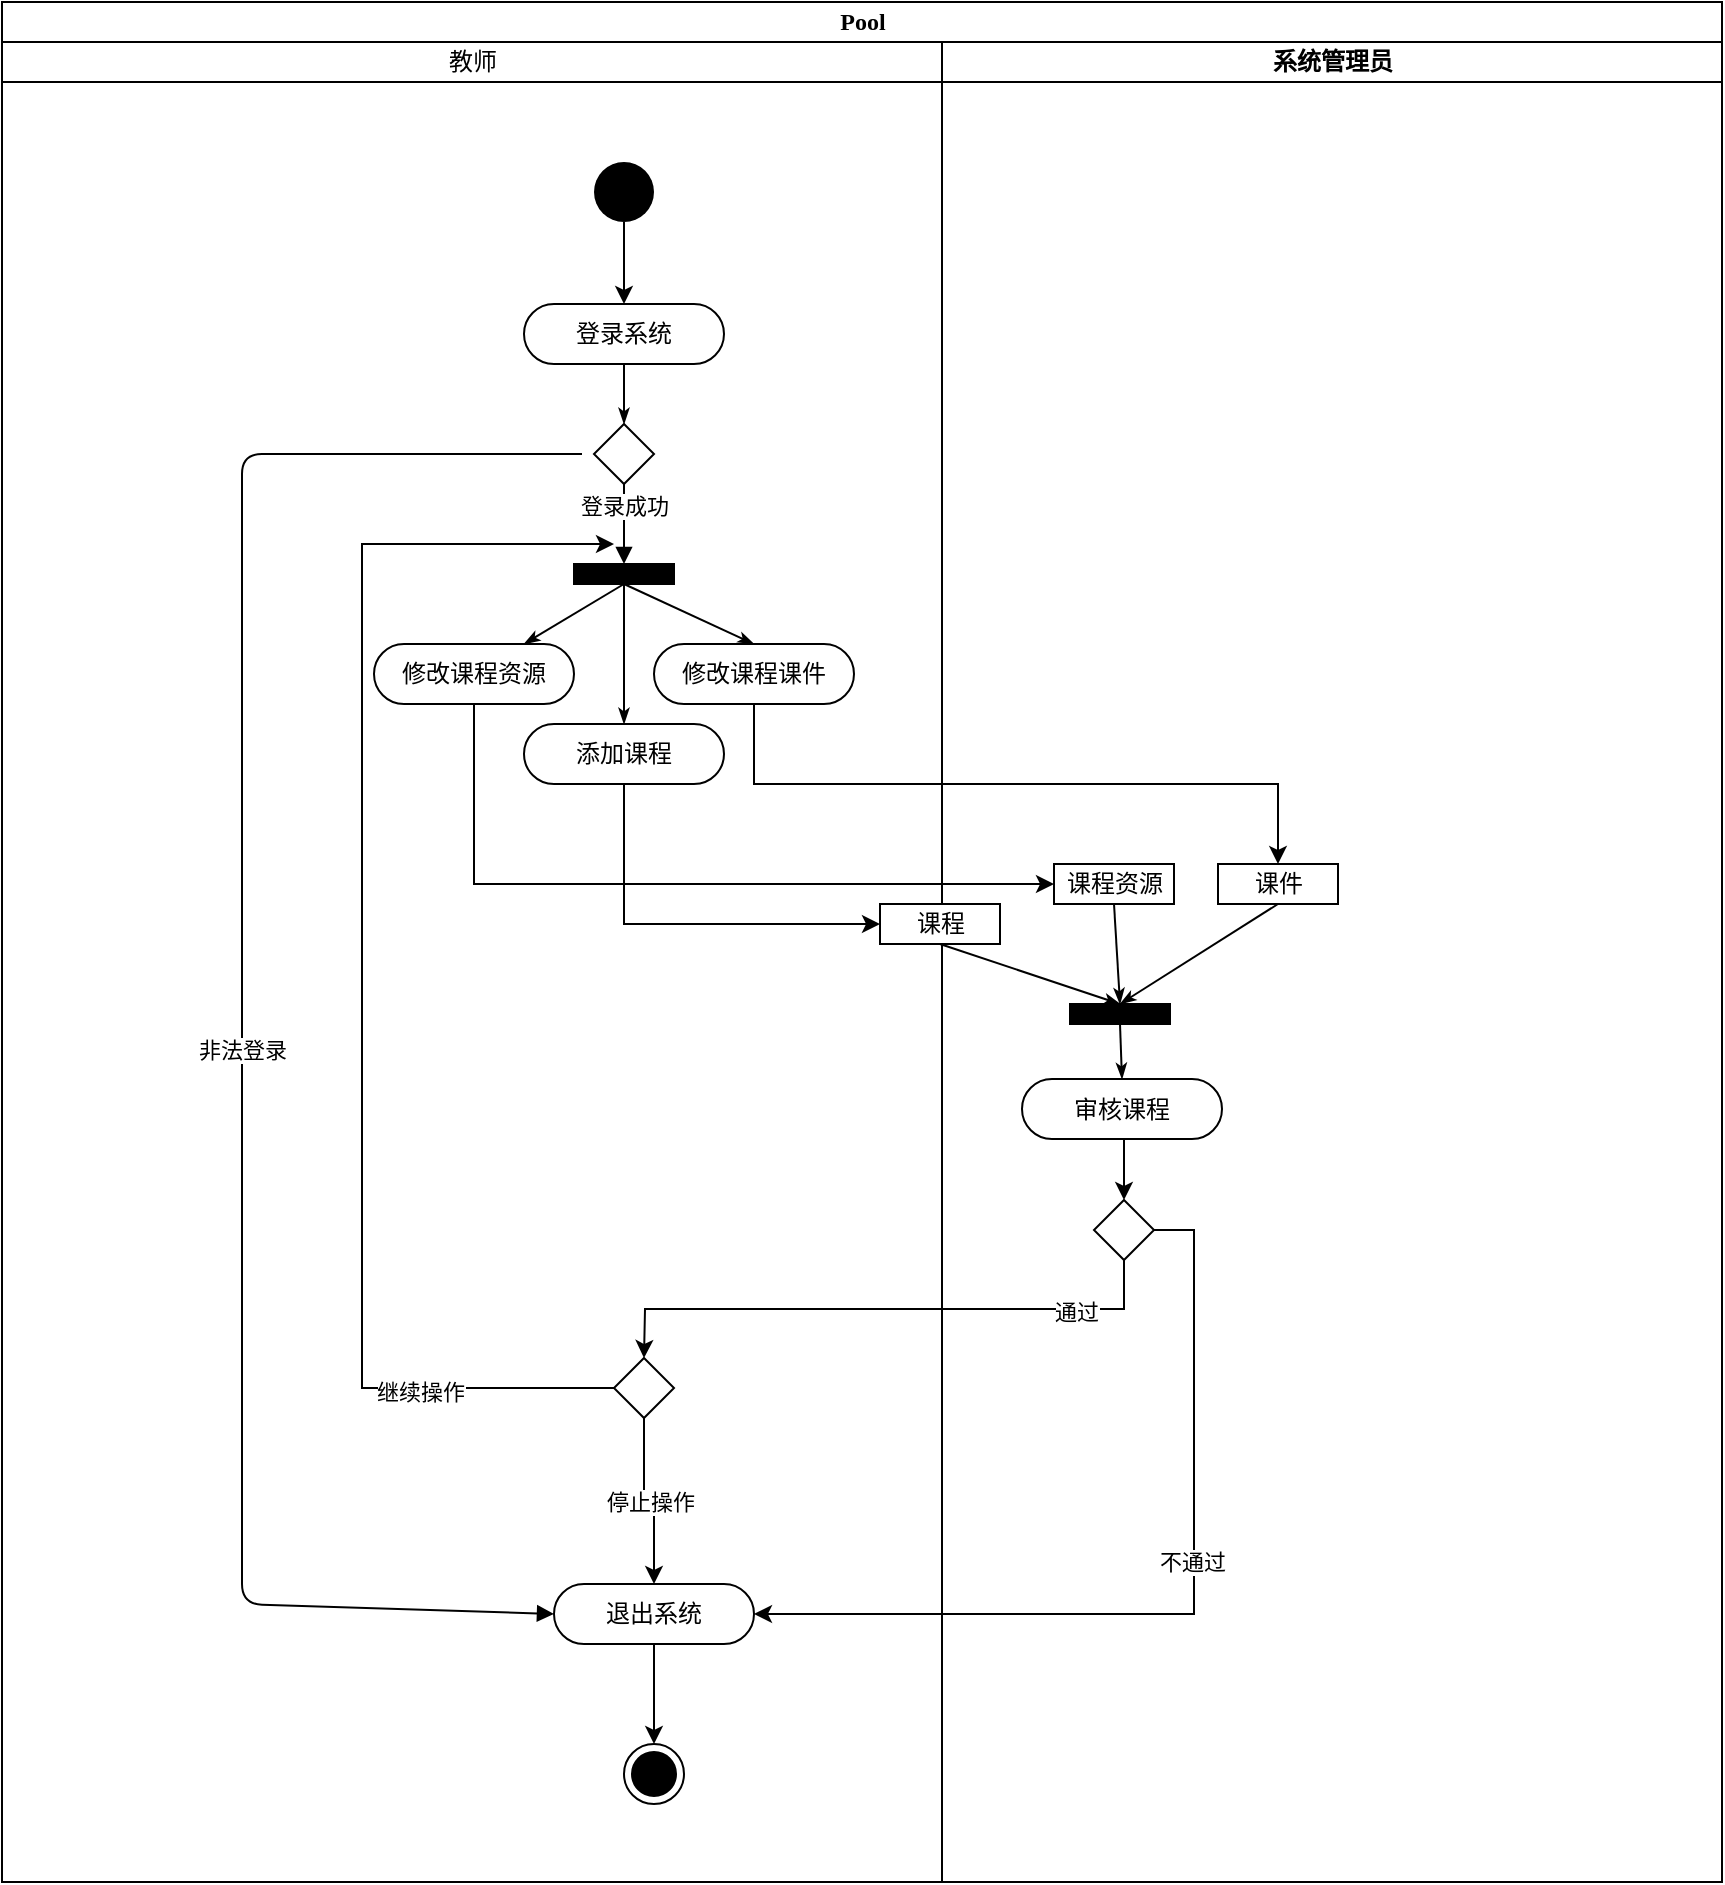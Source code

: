 <mxfile version="13.9.9" type="github" pages="2">
  <diagram name="Page-1" id="0783ab3e-0a74-02c8-0abd-f7b4e66b4bec">
    <mxGraphModel dx="1955" dy="1048" grid="1" gridSize="10" guides="1" tooltips="1" connect="1" arrows="1" fold="1" page="1" pageScale="1" pageWidth="850" pageHeight="1100" background="#ffffff" math="0" shadow="0">
      <root>
        <mxCell id="0" />
        <mxCell id="1" parent="0" />
        <mxCell id="1c1d494c118603dd-1" value="Pool" style="swimlane;html=1;childLayout=stackLayout;startSize=20;rounded=0;shadow=0;comic=0;labelBackgroundColor=none;strokeWidth=1;fontFamily=Verdana;fontSize=12;align=center;" parent="1" vertex="1">
          <mxGeometry x="40" y="20" width="860" height="940" as="geometry" />
        </mxCell>
        <mxCell id="1c1d494c118603dd-2" value="教师" style="swimlane;html=1;startSize=20;fontStyle=0" parent="1c1d494c118603dd-1" vertex="1">
          <mxGeometry y="20" width="470" height="920" as="geometry" />
        </mxCell>
        <mxCell id="1c1d494c118603dd-34" style="edgeStyle=none;rounded=0;html=1;labelBackgroundColor=none;startArrow=none;startFill=0;startSize=5;endArrow=classicThin;endFill=1;endSize=5;jettySize=auto;orthogonalLoop=1;strokeWidth=1;fontFamily=Verdana;fontSize=12" parent="1c1d494c118603dd-2" target="1c1d494c118603dd-10" edge="1">
          <mxGeometry relative="1" as="geometry">
            <mxPoint x="148.75" y="250" as="sourcePoint" />
          </mxGeometry>
        </mxCell>
        <mxCell id="1c1d494c118603dd-35" style="edgeStyle=none;rounded=0;html=1;labelBackgroundColor=none;startArrow=none;startFill=0;startSize=5;endArrow=classicThin;endFill=1;endSize=5;jettySize=auto;orthogonalLoop=1;strokeWidth=1;fontFamily=Verdana;fontSize=12" parent="1c1d494c118603dd-2" target="1c1d494c118603dd-7" edge="1">
          <mxGeometry relative="1" as="geometry">
            <mxPoint x="162.727" y="310" as="sourcePoint" />
          </mxGeometry>
        </mxCell>
        <mxCell id="1c1d494c118603dd-46" style="edgeStyle=none;rounded=0;html=1;labelBackgroundColor=none;startArrow=none;startFill=0;startSize=5;endArrow=oval;endFill=0;endSize=5;jettySize=auto;orthogonalLoop=1;strokeWidth=1;fontFamily=Verdana;fontSize=12;dashed=1;" parent="1c1d494c118603dd-2" source="1c1d494c118603dd-21" edge="1">
          <mxGeometry relative="1" as="geometry">
            <mxPoint x="120.625" y="250" as="targetPoint" />
          </mxGeometry>
        </mxCell>
        <mxCell id="1c1d494c118603dd-47" style="edgeStyle=none;rounded=0;html=1;dashed=1;labelBackgroundColor=none;startArrow=none;startFill=0;startSize=5;endArrow=oval;endFill=0;endSize=5;jettySize=auto;orthogonalLoop=1;strokeWidth=1;fontFamily=Verdana;fontSize=12" parent="1c1d494c118603dd-2" source="1c1d494c118603dd-21" edge="1">
          <mxGeometry relative="1" as="geometry">
            <mxPoint x="140" y="295" as="targetPoint" />
          </mxGeometry>
        </mxCell>
        <mxCell id="RzNf7ufrXm6JMsSWA6BV-1" value="登录系统" style="rounded=1;whiteSpace=wrap;html=1;shadow=0;comic=0;labelBackgroundColor=none;strokeWidth=1;fontFamily=Verdana;fontSize=12;align=center;arcSize=50;" vertex="1" parent="1c1d494c118603dd-2">
          <mxGeometry x="261" y="131" width="100" height="30" as="geometry" />
        </mxCell>
        <mxCell id="RzNf7ufrXm6JMsSWA6BV-10" value="" style="rhombus;" vertex="1" parent="1c1d494c118603dd-2">
          <mxGeometry x="296" y="191" width="30" height="30" as="geometry" />
        </mxCell>
        <mxCell id="RzNf7ufrXm6JMsSWA6BV-13" value="登录成功" style="html=1;verticalAlign=bottom;endArrow=block;" edge="1" parent="1c1d494c118603dd-2">
          <mxGeometry width="80" relative="1" as="geometry">
            <mxPoint x="311" y="221" as="sourcePoint" />
            <mxPoint x="311" y="261" as="targetPoint" />
            <mxPoint as="offset" />
          </mxGeometry>
        </mxCell>
        <mxCell id="RzNf7ufrXm6JMsSWA6BV-15" value="" style="whiteSpace=wrap;html=1;rounded=0;shadow=0;comic=0;labelBackgroundColor=none;strokeWidth=1;fillColor=#000000;fontFamily=Verdana;fontSize=12;align=center;rotation=0;" vertex="1" parent="1c1d494c118603dd-2">
          <mxGeometry x="286" y="261" width="50" height="10" as="geometry" />
        </mxCell>
        <mxCell id="RzNf7ufrXm6JMsSWA6BV-17" value="添加课程" style="rounded=1;whiteSpace=wrap;html=1;shadow=0;comic=0;labelBackgroundColor=none;strokeWidth=1;fontFamily=Verdana;fontSize=12;align=center;arcSize=50;" vertex="1" parent="1c1d494c118603dd-2">
          <mxGeometry x="261" y="341" width="100" height="30" as="geometry" />
        </mxCell>
        <mxCell id="RzNf7ufrXm6JMsSWA6BV-18" value="修改课程课件" style="rounded=1;whiteSpace=wrap;html=1;shadow=0;comic=0;labelBackgroundColor=none;strokeWidth=1;fontFamily=Verdana;fontSize=12;align=center;arcSize=50;" vertex="1" parent="1c1d494c118603dd-2">
          <mxGeometry x="326" y="301" width="100" height="30" as="geometry" />
        </mxCell>
        <mxCell id="RzNf7ufrXm6JMsSWA6BV-19" value="修改课程资源" style="rounded=1;whiteSpace=wrap;html=1;shadow=0;comic=0;labelBackgroundColor=none;strokeWidth=1;fontFamily=Verdana;fontSize=12;align=center;arcSize=50;" vertex="1" parent="1c1d494c118603dd-2">
          <mxGeometry x="186" y="301" width="100" height="30" as="geometry" />
        </mxCell>
        <mxCell id="RzNf7ufrXm6JMsSWA6BV-52" style="edgeStyle=none;rounded=0;html=1;labelBackgroundColor=none;startArrow=none;startFill=0;startSize=5;endArrow=classicThin;endFill=1;endSize=5;jettySize=auto;orthogonalLoop=1;strokeWidth=1;fontFamily=Verdana;fontSize=12;exitX=0.5;exitY=1;exitDx=0;exitDy=0;" edge="1" parent="1c1d494c118603dd-2" source="RzNf7ufrXm6JMsSWA6BV-15" target="RzNf7ufrXm6JMsSWA6BV-19">
          <mxGeometry relative="1" as="geometry">
            <mxPoint x="321" y="171" as="sourcePoint" />
            <mxPoint x="321" y="201" as="targetPoint" />
          </mxGeometry>
        </mxCell>
        <mxCell id="RzNf7ufrXm6JMsSWA6BV-53" style="edgeStyle=none;rounded=0;html=1;labelBackgroundColor=none;startArrow=none;startFill=0;startSize=5;endArrow=classicThin;endFill=1;endSize=5;jettySize=auto;orthogonalLoop=1;strokeWidth=1;fontFamily=Verdana;fontSize=12;exitX=0.5;exitY=1;exitDx=0;exitDy=0;entryX=0.5;entryY=0;entryDx=0;entryDy=0;" edge="1" parent="1c1d494c118603dd-2" source="RzNf7ufrXm6JMsSWA6BV-15" target="RzNf7ufrXm6JMsSWA6BV-18">
          <mxGeometry relative="1" as="geometry">
            <mxPoint x="331" y="181" as="sourcePoint" />
            <mxPoint x="331" y="211" as="targetPoint" />
          </mxGeometry>
        </mxCell>
        <mxCell id="RzNf7ufrXm6JMsSWA6BV-16" style="edgeStyle=none;rounded=0;html=1;labelBackgroundColor=none;startArrow=none;startFill=0;startSize=5;endArrow=classicThin;endFill=1;endSize=5;jettySize=auto;orthogonalLoop=1;strokeWidth=1;fontFamily=Verdana;fontSize=12;exitX=0.5;exitY=1;exitDx=0;exitDy=0;entryX=0.5;entryY=0;entryDx=0;entryDy=0;" edge="1" parent="1c1d494c118603dd-2" source="RzNf7ufrXm6JMsSWA6BV-15" target="RzNf7ufrXm6JMsSWA6BV-17">
          <mxGeometry relative="1" as="geometry">
            <mxPoint x="321" y="171" as="sourcePoint" />
            <mxPoint x="311" y="331" as="targetPoint" />
          </mxGeometry>
        </mxCell>
        <mxCell id="RzNf7ufrXm6JMsSWA6BV-99" style="edgeStyle=orthogonalEdgeStyle;rounded=0;orthogonalLoop=1;jettySize=auto;html=1;exitX=0.5;exitY=1;exitDx=0;exitDy=0;entryX=0.5;entryY=0;entryDx=0;entryDy=0;" edge="1" parent="1c1d494c118603dd-2" source="RzNf7ufrXm6JMsSWA6BV-92" target="RzNf7ufrXm6JMsSWA6BV-93">
          <mxGeometry relative="1" as="geometry" />
        </mxCell>
        <mxCell id="RzNf7ufrXm6JMsSWA6BV-92" value="退出系统" style="rounded=1;whiteSpace=wrap;html=1;shadow=0;comic=0;labelBackgroundColor=none;strokeWidth=1;fontFamily=Verdana;fontSize=12;align=center;arcSize=50;" vertex="1" parent="1c1d494c118603dd-2">
          <mxGeometry x="276" y="771" width="100" height="30" as="geometry" />
        </mxCell>
        <mxCell id="RzNf7ufrXm6JMsSWA6BV-93" value="" style="ellipse;html=1;shape=endState;fillColor=#000000;strokeColor=#000000;" vertex="1" parent="1c1d494c118603dd-2">
          <mxGeometry x="311" y="851" width="30" height="30" as="geometry" />
        </mxCell>
        <mxCell id="RzNf7ufrXm6JMsSWA6BV-98" value="停止操作" style="edgeStyle=orthogonalEdgeStyle;rounded=0;orthogonalLoop=1;jettySize=auto;html=1;exitX=0.5;exitY=1;exitDx=0;exitDy=0;entryX=0.5;entryY=0;entryDx=0;entryDy=0;" edge="1" parent="1c1d494c118603dd-2" source="RzNf7ufrXm6JMsSWA6BV-94" target="RzNf7ufrXm6JMsSWA6BV-92">
          <mxGeometry relative="1" as="geometry" />
        </mxCell>
        <mxCell id="RzNf7ufrXm6JMsSWA6BV-94" value="" style="rhombus;" vertex="1" parent="1c1d494c118603dd-2">
          <mxGeometry x="306" y="658" width="30" height="30" as="geometry" />
        </mxCell>
        <mxCell id="Fb1Dej4FVmMGmtPQaO7b-2" style="edgeStyle=orthogonalEdgeStyle;rounded=0;orthogonalLoop=1;jettySize=auto;html=1;exitX=0.5;exitY=1;exitDx=0;exitDy=0;" edge="1" parent="1c1d494c118603dd-2" source="Fb1Dej4FVmMGmtPQaO7b-1" target="RzNf7ufrXm6JMsSWA6BV-1">
          <mxGeometry relative="1" as="geometry" />
        </mxCell>
        <mxCell id="Fb1Dej4FVmMGmtPQaO7b-1" value="" style="ellipse;fillColor=#000000;strokeColor=none;" vertex="1" parent="1c1d494c118603dd-2">
          <mxGeometry x="296" y="60" width="30" height="30" as="geometry" />
        </mxCell>
        <mxCell id="1c1d494c118603dd-36" style="edgeStyle=none;rounded=0;html=1;labelBackgroundColor=none;startArrow=none;startFill=0;startSize=5;endArrow=classicThin;endFill=1;endSize=5;jettySize=auto;orthogonalLoop=1;strokeWidth=1;fontFamily=Verdana;fontSize=12" parent="1c1d494c118603dd-1" target="1c1d494c118603dd-14" edge="1">
          <mxGeometry relative="1" as="geometry">
            <mxPoint x="180" y="383.043" as="sourcePoint" />
          </mxGeometry>
        </mxCell>
        <mxCell id="1c1d494c118603dd-42" style="edgeStyle=none;rounded=0;html=1;labelBackgroundColor=none;startArrow=none;startFill=0;startSize=5;endArrow=classicThin;endFill=1;endSize=5;jettySize=auto;orthogonalLoop=1;strokeWidth=1;fontFamily=Verdana;fontSize=12" parent="1c1d494c118603dd-1" target="1c1d494c118603dd-17" edge="1">
          <mxGeometry relative="1" as="geometry">
            <mxPoint x="515.0" y="628.043" as="sourcePoint" />
          </mxGeometry>
        </mxCell>
        <mxCell id="RzNf7ufrXm6JMsSWA6BV-75" style="edgeStyle=orthogonalEdgeStyle;rounded=0;orthogonalLoop=1;jettySize=auto;html=1;exitX=0.5;exitY=1;exitDx=0;exitDy=0;entryX=0.5;entryY=0;entryDx=0;entryDy=0;" edge="1" parent="1c1d494c118603dd-1" source="RzNf7ufrXm6JMsSWA6BV-73">
          <mxGeometry relative="1" as="geometry">
            <mxPoint x="321" y="678" as="targetPoint" />
          </mxGeometry>
        </mxCell>
        <mxCell id="RzNf7ufrXm6JMsSWA6BV-77" value="通过" style="edgeLabel;html=1;align=center;verticalAlign=middle;resizable=0;points=[];" vertex="1" connectable="0" parent="RzNf7ufrXm6JMsSWA6BV-75">
          <mxGeometry x="-0.663" y="1" relative="1" as="geometry">
            <mxPoint as="offset" />
          </mxGeometry>
        </mxCell>
        <mxCell id="RzNf7ufrXm6JMsSWA6BV-82" style="edgeStyle=orthogonalEdgeStyle;rounded=0;orthogonalLoop=1;jettySize=auto;html=1;exitX=0.5;exitY=1;exitDx=0;exitDy=0;entryX=0.5;entryY=0;entryDx=0;entryDy=0;" edge="1" parent="1c1d494c118603dd-1" source="RzNf7ufrXm6JMsSWA6BV-18" target="RzNf7ufrXm6JMsSWA6BV-50">
          <mxGeometry relative="1" as="geometry" />
        </mxCell>
        <mxCell id="1c1d494c118603dd-3" value="系统管理员" style="swimlane;html=1;startSize=20;" parent="1c1d494c118603dd-1" vertex="1">
          <mxGeometry x="470" y="20" width="390" height="920" as="geometry" />
        </mxCell>
        <mxCell id="1c1d494c118603dd-39" style="edgeStyle=none;rounded=0;html=1;labelBackgroundColor=none;startArrow=none;startFill=0;startSize=5;endArrow=classicThin;endFill=1;endSize=5;jettySize=auto;orthogonalLoop=1;strokeWidth=1;fontFamily=Verdana;fontSize=12" parent="1c1d494c118603dd-3" target="1c1d494c118603dd-11" edge="1">
          <mxGeometry relative="1" as="geometry">
            <mxPoint x="113.55" y="420" as="sourcePoint" />
          </mxGeometry>
        </mxCell>
        <mxCell id="1c1d494c118603dd-53" style="edgeStyle=none;rounded=0;html=1;dashed=1;labelBackgroundColor=none;startArrow=none;startFill=0;startSize=5;endArrow=oval;endFill=0;endSize=5;jettySize=auto;orthogonalLoop=1;strokeWidth=1;fontFamily=Verdana;fontSize=12" parent="1c1d494c118603dd-3" target="1c1d494c118603dd-15" edge="1">
          <mxGeometry relative="1" as="geometry">
            <mxPoint x="100.0" y="532.143" as="sourcePoint" />
          </mxGeometry>
        </mxCell>
        <mxCell id="RzNf7ufrXm6JMsSWA6BV-50" value="课件" style="html=1;" vertex="1" parent="1c1d494c118603dd-3">
          <mxGeometry x="138" y="411" width="60" height="20" as="geometry" />
        </mxCell>
        <mxCell id="RzNf7ufrXm6JMsSWA6BV-51" value="课程资源" style="html=1;" vertex="1" parent="1c1d494c118603dd-3">
          <mxGeometry x="56" y="411" width="60" height="20" as="geometry" />
        </mxCell>
        <mxCell id="RzNf7ufrXm6JMsSWA6BV-74" style="edgeStyle=orthogonalEdgeStyle;rounded=0;orthogonalLoop=1;jettySize=auto;html=1;exitX=0.5;exitY=1;exitDx=0;exitDy=0;entryX=0.5;entryY=0;entryDx=0;entryDy=0;" edge="1" parent="1c1d494c118603dd-3" source="RzNf7ufrXm6JMsSWA6BV-71" target="RzNf7ufrXm6JMsSWA6BV-73">
          <mxGeometry relative="1" as="geometry" />
        </mxCell>
        <mxCell id="RzNf7ufrXm6JMsSWA6BV-71" value="审核课程" style="rounded=1;whiteSpace=wrap;html=1;shadow=0;comic=0;labelBackgroundColor=none;strokeWidth=1;fontFamily=Verdana;fontSize=12;align=center;arcSize=50;" vertex="1" parent="1c1d494c118603dd-3">
          <mxGeometry x="40" y="518.5" width="100" height="30" as="geometry" />
        </mxCell>
        <mxCell id="RzNf7ufrXm6JMsSWA6BV-73" value="" style="rhombus;" vertex="1" parent="1c1d494c118603dd-3">
          <mxGeometry x="76" y="579" width="30" height="30" as="geometry" />
        </mxCell>
        <mxCell id="RzNf7ufrXm6JMsSWA6BV-84" value="" style="whiteSpace=wrap;html=1;rounded=0;shadow=0;comic=0;labelBackgroundColor=none;strokeWidth=1;fillColor=#000000;fontFamily=Verdana;fontSize=12;align=center;rotation=0;" vertex="1" parent="1c1d494c118603dd-3">
          <mxGeometry x="64" y="481" width="50" height="10" as="geometry" />
        </mxCell>
        <mxCell id="RzNf7ufrXm6JMsSWA6BV-88" style="edgeStyle=none;rounded=0;html=1;labelBackgroundColor=none;startArrow=none;startFill=0;startSize=5;endArrow=classicThin;endFill=1;endSize=5;jettySize=auto;orthogonalLoop=1;strokeWidth=1;fontFamily=Verdana;fontSize=12;exitX=0.5;exitY=1;exitDx=0;exitDy=0;entryX=0.5;entryY=0;entryDx=0;entryDy=0;" edge="1" parent="1c1d494c118603dd-3" source="RzNf7ufrXm6JMsSWA6BV-50" target="RzNf7ufrXm6JMsSWA6BV-84">
          <mxGeometry relative="1" as="geometry">
            <mxPoint x="-9" y="281" as="sourcePoint" />
            <mxPoint x="-59" y="311" as="targetPoint" />
          </mxGeometry>
        </mxCell>
        <mxCell id="RzNf7ufrXm6JMsSWA6BV-90" style="edgeStyle=none;rounded=0;html=1;labelBackgroundColor=none;startArrow=none;startFill=0;startSize=5;endArrow=classicThin;endFill=1;endSize=5;jettySize=auto;orthogonalLoop=1;strokeWidth=1;fontFamily=Verdana;fontSize=12;exitX=0.5;exitY=1;exitDx=0;exitDy=0;entryX=0.5;entryY=0;entryDx=0;entryDy=0;" edge="1" parent="1c1d494c118603dd-3" source="RzNf7ufrXm6JMsSWA6BV-51" target="RzNf7ufrXm6JMsSWA6BV-84">
          <mxGeometry relative="1" as="geometry">
            <mxPoint x="-9" y="281" as="sourcePoint" />
            <mxPoint x="-9" y="351" as="targetPoint" />
          </mxGeometry>
        </mxCell>
        <mxCell id="RzNf7ufrXm6JMsSWA6BV-91" style="edgeStyle=none;rounded=0;html=1;labelBackgroundColor=none;startArrow=none;startFill=0;startSize=5;endArrow=classicThin;endFill=1;endSize=5;jettySize=auto;orthogonalLoop=1;strokeWidth=1;fontFamily=Verdana;fontSize=12;exitX=0.5;exitY=1;exitDx=0;exitDy=0;entryX=0.5;entryY=0;entryDx=0;entryDy=0;" edge="1" parent="1c1d494c118603dd-3" source="RzNf7ufrXm6JMsSWA6BV-84" target="RzNf7ufrXm6JMsSWA6BV-71">
          <mxGeometry relative="1" as="geometry">
            <mxPoint x="-9" y="281" as="sourcePoint" />
            <mxPoint x="-9" y="351" as="targetPoint" />
          </mxGeometry>
        </mxCell>
        <mxCell id="RzNf7ufrXm6JMsSWA6BV-85" style="edgeStyle=orthogonalEdgeStyle;rounded=0;orthogonalLoop=1;jettySize=auto;html=1;exitX=0.5;exitY=1;exitDx=0;exitDy=0;entryX=0;entryY=0.5;entryDx=0;entryDy=0;" edge="1" parent="1c1d494c118603dd-1" source="RzNf7ufrXm6JMsSWA6BV-19" target="RzNf7ufrXm6JMsSWA6BV-51">
          <mxGeometry relative="1" as="geometry" />
        </mxCell>
        <mxCell id="RzNf7ufrXm6JMsSWA6BV-78" style="edgeStyle=orthogonalEdgeStyle;rounded=0;orthogonalLoop=1;jettySize=auto;html=1;exitX=1;exitY=0.5;exitDx=0;exitDy=0;entryX=1;entryY=0.5;entryDx=0;entryDy=0;" edge="1" parent="1c1d494c118603dd-1" source="RzNf7ufrXm6JMsSWA6BV-73" target="RzNf7ufrXm6JMsSWA6BV-92">
          <mxGeometry relative="1" as="geometry">
            <mxPoint x="316" y="731" as="targetPoint" />
          </mxGeometry>
        </mxCell>
        <mxCell id="RzNf7ufrXm6JMsSWA6BV-79" value="不通过" style="edgeLabel;html=1;align=center;verticalAlign=middle;resizable=0;points=[];" vertex="1" connectable="0" parent="RzNf7ufrXm6JMsSWA6BV-78">
          <mxGeometry x="-0.136" y="-1" relative="1" as="geometry">
            <mxPoint y="-1" as="offset" />
          </mxGeometry>
        </mxCell>
        <mxCell id="RzNf7ufrXm6JMsSWA6BV-4" style="edgeStyle=none;rounded=0;html=1;labelBackgroundColor=none;startArrow=none;startFill=0;startSize=5;endArrow=classicThin;endFill=1;endSize=5;jettySize=auto;orthogonalLoop=1;strokeWidth=1;fontFamily=Verdana;fontSize=12" edge="1" parent="1">
          <mxGeometry relative="1" as="geometry">
            <mxPoint x="351" y="201" as="sourcePoint" />
            <mxPoint x="351" y="231" as="targetPoint" />
          </mxGeometry>
        </mxCell>
        <mxCell id="RzNf7ufrXm6JMsSWA6BV-14" value="非法登录" style="html=1;verticalAlign=bottom;endArrow=block;entryX=0;entryY=0.5;entryDx=0;entryDy=0;" edge="1" parent="1" target="RzNf7ufrXm6JMsSWA6BV-92">
          <mxGeometry x="0.059" width="80" relative="1" as="geometry">
            <mxPoint x="330" y="246" as="sourcePoint" />
            <mxPoint x="180" y="901" as="targetPoint" />
            <mxPoint as="offset" />
            <Array as="points">
              <mxPoint x="160" y="246" />
              <mxPoint x="160" y="821" />
            </Array>
          </mxGeometry>
        </mxCell>
        <mxCell id="RzNf7ufrXm6JMsSWA6BV-49" value="课程" style="html=1;" vertex="1" parent="1">
          <mxGeometry x="479" y="471" width="60" height="20" as="geometry" />
        </mxCell>
        <mxCell id="RzNf7ufrXm6JMsSWA6BV-66" style="edgeStyle=orthogonalEdgeStyle;rounded=0;orthogonalLoop=1;jettySize=auto;html=1;exitX=0.5;exitY=1;exitDx=0;exitDy=0;entryX=0;entryY=0.5;entryDx=0;entryDy=0;" edge="1" parent="1" source="RzNf7ufrXm6JMsSWA6BV-17" target="RzNf7ufrXm6JMsSWA6BV-49">
          <mxGeometry relative="1" as="geometry" />
        </mxCell>
        <mxCell id="RzNf7ufrXm6JMsSWA6BV-89" style="edgeStyle=none;rounded=0;html=1;labelBackgroundColor=none;startArrow=none;startFill=0;startSize=5;endArrow=classicThin;endFill=1;endSize=5;jettySize=auto;orthogonalLoop=1;strokeWidth=1;fontFamily=Verdana;fontSize=12;exitX=0.5;exitY=1;exitDx=0;exitDy=0;entryX=0.5;entryY=0;entryDx=0;entryDy=0;" edge="1" parent="1" source="RzNf7ufrXm6JMsSWA6BV-49" target="RzNf7ufrXm6JMsSWA6BV-84">
          <mxGeometry relative="1" as="geometry">
            <mxPoint x="361" y="321" as="sourcePoint" />
            <mxPoint x="426" y="351" as="targetPoint" />
          </mxGeometry>
        </mxCell>
        <mxCell id="RzNf7ufrXm6JMsSWA6BV-96" style="edgeStyle=orthogonalEdgeStyle;rounded=0;orthogonalLoop=1;jettySize=auto;html=1;exitX=0;exitY=0.5;exitDx=0;exitDy=0;" edge="1" parent="1" source="RzNf7ufrXm6JMsSWA6BV-94">
          <mxGeometry relative="1" as="geometry">
            <mxPoint x="346" y="291" as="targetPoint" />
            <Array as="points">
              <mxPoint x="220" y="713" />
              <mxPoint x="220" y="291" />
            </Array>
          </mxGeometry>
        </mxCell>
        <mxCell id="RzNf7ufrXm6JMsSWA6BV-97" value="继续操作" style="edgeLabel;html=1;align=center;verticalAlign=middle;resizable=0;points=[];" vertex="1" connectable="0" parent="RzNf7ufrXm6JMsSWA6BV-96">
          <mxGeometry x="-0.711" y="2" relative="1" as="geometry">
            <mxPoint as="offset" />
          </mxGeometry>
        </mxCell>
      </root>
    </mxGraphModel>
  </diagram>
  <diagram id="OIaVokobP4GxOEVaYeTk" name="Page-2">
    <mxGraphModel dx="1153" dy="645" grid="1" gridSize="10" guides="1" tooltips="1" connect="1" arrows="1" fold="1" page="1" pageScale="1" pageWidth="827" pageHeight="1169" math="0" shadow="0">
      <root>
        <mxCell id="uCcaiMB1trwKr9vjNahF-0" />
        <mxCell id="uCcaiMB1trwKr9vjNahF-1" parent="uCcaiMB1trwKr9vjNahF-0" />
        <mxCell id="ml5ku1TgC3B1G4ELQs9D-0" value="Pool" style="swimlane;html=1;childLayout=stackLayout;startSize=20;rounded=0;shadow=0;comic=0;labelBackgroundColor=none;strokeWidth=1;fontFamily=Verdana;fontSize=12;align=center;" vertex="1" parent="uCcaiMB1trwKr9vjNahF-1">
          <mxGeometry x="40" y="20" width="860" height="870" as="geometry" />
        </mxCell>
        <mxCell id="ml5ku1TgC3B1G4ELQs9D-1" value="教师" style="swimlane;html=1;startSize=20;fontStyle=0" vertex="1" parent="ml5ku1TgC3B1G4ELQs9D-0">
          <mxGeometry y="20" width="470" height="850" as="geometry" />
        </mxCell>
        <mxCell id="ml5ku1TgC3B1G4ELQs9D-2" style="edgeStyle=none;rounded=0;html=1;labelBackgroundColor=none;startArrow=none;startFill=0;startSize=5;endArrow=classicThin;endFill=1;endSize=5;jettySize=auto;orthogonalLoop=1;strokeWidth=1;fontFamily=Verdana;fontSize=12" edge="1" parent="ml5ku1TgC3B1G4ELQs9D-1">
          <mxGeometry relative="1" as="geometry">
            <mxPoint x="148.75" y="250" as="sourcePoint" />
          </mxGeometry>
        </mxCell>
        <mxCell id="ml5ku1TgC3B1G4ELQs9D-3" style="edgeStyle=none;rounded=0;html=1;labelBackgroundColor=none;startArrow=none;startFill=0;startSize=5;endArrow=classicThin;endFill=1;endSize=5;jettySize=auto;orthogonalLoop=1;strokeWidth=1;fontFamily=Verdana;fontSize=12" edge="1" parent="ml5ku1TgC3B1G4ELQs9D-1">
          <mxGeometry relative="1" as="geometry">
            <mxPoint x="162.727" y="310" as="sourcePoint" />
          </mxGeometry>
        </mxCell>
        <mxCell id="ml5ku1TgC3B1G4ELQs9D-4" style="edgeStyle=none;rounded=0;html=1;labelBackgroundColor=none;startArrow=none;startFill=0;startSize=5;endArrow=oval;endFill=0;endSize=5;jettySize=auto;orthogonalLoop=1;strokeWidth=1;fontFamily=Verdana;fontSize=12;dashed=1;" edge="1" parent="ml5ku1TgC3B1G4ELQs9D-1">
          <mxGeometry relative="1" as="geometry">
            <mxPoint x="120.625" y="250" as="targetPoint" />
          </mxGeometry>
        </mxCell>
        <mxCell id="ml5ku1TgC3B1G4ELQs9D-5" style="edgeStyle=none;rounded=0;html=1;dashed=1;labelBackgroundColor=none;startArrow=none;startFill=0;startSize=5;endArrow=oval;endFill=0;endSize=5;jettySize=auto;orthogonalLoop=1;strokeWidth=1;fontFamily=Verdana;fontSize=12" edge="1" parent="ml5ku1TgC3B1G4ELQs9D-1">
          <mxGeometry relative="1" as="geometry">
            <mxPoint x="140" y="295" as="targetPoint" />
          </mxGeometry>
        </mxCell>
        <mxCell id="ml5ku1TgC3B1G4ELQs9D-6" value="登录系统" style="rounded=1;whiteSpace=wrap;html=1;shadow=0;comic=0;labelBackgroundColor=none;strokeWidth=1;fontFamily=Verdana;fontSize=12;align=center;arcSize=50;" vertex="1" parent="ml5ku1TgC3B1G4ELQs9D-1">
          <mxGeometry x="261" y="40" width="100" height="30" as="geometry" />
        </mxCell>
        <mxCell id="ml5ku1TgC3B1G4ELQs9D-7" value="" style="rhombus;" vertex="1" parent="ml5ku1TgC3B1G4ELQs9D-1">
          <mxGeometry x="296" y="100" width="30" height="30" as="geometry" />
        </mxCell>
        <mxCell id="ml5ku1TgC3B1G4ELQs9D-8" value="登录成功" style="html=1;verticalAlign=bottom;endArrow=block;" edge="1" parent="ml5ku1TgC3B1G4ELQs9D-1">
          <mxGeometry width="80" relative="1" as="geometry">
            <mxPoint x="311" y="130" as="sourcePoint" />
            <mxPoint x="311" y="170" as="targetPoint" />
            <mxPoint as="offset" />
          </mxGeometry>
        </mxCell>
        <mxCell id="ml5ku1TgC3B1G4ELQs9D-9" value="" style="whiteSpace=wrap;html=1;rounded=0;shadow=0;comic=0;labelBackgroundColor=none;strokeWidth=1;fillColor=#000000;fontFamily=Verdana;fontSize=12;align=center;rotation=0;" vertex="1" parent="ml5ku1TgC3B1G4ELQs9D-1">
          <mxGeometry x="286" y="170" width="50" height="10" as="geometry" />
        </mxCell>
        <mxCell id="ml5ku1TgC3B1G4ELQs9D-10" value="添加课程" style="rounded=1;whiteSpace=wrap;html=1;shadow=0;comic=0;labelBackgroundColor=none;strokeWidth=1;fontFamily=Verdana;fontSize=12;align=center;arcSize=50;" vertex="1" parent="ml5ku1TgC3B1G4ELQs9D-1">
          <mxGeometry x="261" y="250" width="100" height="30" as="geometry" />
        </mxCell>
        <mxCell id="ml5ku1TgC3B1G4ELQs9D-11" value="修改课程课件" style="rounded=1;whiteSpace=wrap;html=1;shadow=0;comic=0;labelBackgroundColor=none;strokeWidth=1;fontFamily=Verdana;fontSize=12;align=center;arcSize=50;" vertex="1" parent="ml5ku1TgC3B1G4ELQs9D-1">
          <mxGeometry x="326" y="210" width="100" height="30" as="geometry" />
        </mxCell>
        <mxCell id="ml5ku1TgC3B1G4ELQs9D-12" value="修改课程资源" style="rounded=1;whiteSpace=wrap;html=1;shadow=0;comic=0;labelBackgroundColor=none;strokeWidth=1;fontFamily=Verdana;fontSize=12;align=center;arcSize=50;" vertex="1" parent="ml5ku1TgC3B1G4ELQs9D-1">
          <mxGeometry x="186" y="210" width="100" height="30" as="geometry" />
        </mxCell>
        <mxCell id="ml5ku1TgC3B1G4ELQs9D-13" style="edgeStyle=none;rounded=0;html=1;labelBackgroundColor=none;startArrow=none;startFill=0;startSize=5;endArrow=classicThin;endFill=1;endSize=5;jettySize=auto;orthogonalLoop=1;strokeWidth=1;fontFamily=Verdana;fontSize=12;exitX=0.5;exitY=1;exitDx=0;exitDy=0;" edge="1" parent="ml5ku1TgC3B1G4ELQs9D-1" source="ml5ku1TgC3B1G4ELQs9D-9" target="ml5ku1TgC3B1G4ELQs9D-12">
          <mxGeometry relative="1" as="geometry">
            <mxPoint x="321" y="80" as="sourcePoint" />
            <mxPoint x="321" y="110" as="targetPoint" />
          </mxGeometry>
        </mxCell>
        <mxCell id="ml5ku1TgC3B1G4ELQs9D-14" style="edgeStyle=none;rounded=0;html=1;labelBackgroundColor=none;startArrow=none;startFill=0;startSize=5;endArrow=classicThin;endFill=1;endSize=5;jettySize=auto;orthogonalLoop=1;strokeWidth=1;fontFamily=Verdana;fontSize=12;exitX=0.5;exitY=1;exitDx=0;exitDy=0;entryX=0.5;entryY=0;entryDx=0;entryDy=0;" edge="1" parent="ml5ku1TgC3B1G4ELQs9D-1" source="ml5ku1TgC3B1G4ELQs9D-9" target="ml5ku1TgC3B1G4ELQs9D-11">
          <mxGeometry relative="1" as="geometry">
            <mxPoint x="331" y="90" as="sourcePoint" />
            <mxPoint x="331" y="120" as="targetPoint" />
          </mxGeometry>
        </mxCell>
        <mxCell id="ml5ku1TgC3B1G4ELQs9D-15" style="edgeStyle=none;rounded=0;html=1;labelBackgroundColor=none;startArrow=none;startFill=0;startSize=5;endArrow=classicThin;endFill=1;endSize=5;jettySize=auto;orthogonalLoop=1;strokeWidth=1;fontFamily=Verdana;fontSize=12;exitX=0.5;exitY=1;exitDx=0;exitDy=0;entryX=0.5;entryY=0;entryDx=0;entryDy=0;" edge="1" parent="ml5ku1TgC3B1G4ELQs9D-1" source="ml5ku1TgC3B1G4ELQs9D-9" target="ml5ku1TgC3B1G4ELQs9D-10">
          <mxGeometry relative="1" as="geometry">
            <mxPoint x="321" y="80" as="sourcePoint" />
            <mxPoint x="311" y="240" as="targetPoint" />
          </mxGeometry>
        </mxCell>
        <mxCell id="ml5ku1TgC3B1G4ELQs9D-16" style="edgeStyle=orthogonalEdgeStyle;rounded=0;orthogonalLoop=1;jettySize=auto;html=1;exitX=0.5;exitY=1;exitDx=0;exitDy=0;entryX=0.5;entryY=0;entryDx=0;entryDy=0;" edge="1" parent="ml5ku1TgC3B1G4ELQs9D-1" source="ml5ku1TgC3B1G4ELQs9D-17" target="ml5ku1TgC3B1G4ELQs9D-18">
          <mxGeometry relative="1" as="geometry" />
        </mxCell>
        <mxCell id="ml5ku1TgC3B1G4ELQs9D-17" value="退出系统" style="rounded=1;whiteSpace=wrap;html=1;shadow=0;comic=0;labelBackgroundColor=none;strokeWidth=1;fontFamily=Verdana;fontSize=12;align=center;arcSize=50;" vertex="1" parent="ml5ku1TgC3B1G4ELQs9D-1">
          <mxGeometry x="276" y="680" width="100" height="30" as="geometry" />
        </mxCell>
        <mxCell id="ml5ku1TgC3B1G4ELQs9D-18" value="" style="ellipse;html=1;shape=endState;fillColor=#000000;strokeColor=#000000;" vertex="1" parent="ml5ku1TgC3B1G4ELQs9D-1">
          <mxGeometry x="311" y="760" width="30" height="30" as="geometry" />
        </mxCell>
        <mxCell id="ml5ku1TgC3B1G4ELQs9D-19" value="停止操作" style="edgeStyle=orthogonalEdgeStyle;rounded=0;orthogonalLoop=1;jettySize=auto;html=1;exitX=0.5;exitY=1;exitDx=0;exitDy=0;entryX=0.5;entryY=0;entryDx=0;entryDy=0;" edge="1" parent="ml5ku1TgC3B1G4ELQs9D-1" source="ml5ku1TgC3B1G4ELQs9D-20" target="ml5ku1TgC3B1G4ELQs9D-17">
          <mxGeometry relative="1" as="geometry" />
        </mxCell>
        <mxCell id="ml5ku1TgC3B1G4ELQs9D-20" value="" style="rhombus;" vertex="1" parent="ml5ku1TgC3B1G4ELQs9D-1">
          <mxGeometry x="306" y="567" width="30" height="30" as="geometry" />
        </mxCell>
        <mxCell id="ml5ku1TgC3B1G4ELQs9D-21" style="edgeStyle=none;rounded=0;html=1;labelBackgroundColor=none;startArrow=none;startFill=0;startSize=5;endArrow=classicThin;endFill=1;endSize=5;jettySize=auto;orthogonalLoop=1;strokeWidth=1;fontFamily=Verdana;fontSize=12" edge="1" parent="ml5ku1TgC3B1G4ELQs9D-0">
          <mxGeometry relative="1" as="geometry">
            <mxPoint x="180" y="383.043" as="sourcePoint" />
          </mxGeometry>
        </mxCell>
        <mxCell id="ml5ku1TgC3B1G4ELQs9D-22" style="edgeStyle=none;rounded=0;html=1;labelBackgroundColor=none;startArrow=none;startFill=0;startSize=5;endArrow=classicThin;endFill=1;endSize=5;jettySize=auto;orthogonalLoop=1;strokeWidth=1;fontFamily=Verdana;fontSize=12" edge="1" parent="ml5ku1TgC3B1G4ELQs9D-0">
          <mxGeometry relative="1" as="geometry">
            <mxPoint x="515.0" y="628.043" as="sourcePoint" />
          </mxGeometry>
        </mxCell>
        <mxCell id="ml5ku1TgC3B1G4ELQs9D-23" style="edgeStyle=orthogonalEdgeStyle;rounded=0;orthogonalLoop=1;jettySize=auto;html=1;exitX=0.5;exitY=1;exitDx=0;exitDy=0;entryX=0.5;entryY=0;entryDx=0;entryDy=0;" edge="1" parent="ml5ku1TgC3B1G4ELQs9D-0" source="ml5ku1TgC3B1G4ELQs9D-33">
          <mxGeometry relative="1" as="geometry">
            <mxPoint x="321" y="587" as="targetPoint" />
          </mxGeometry>
        </mxCell>
        <mxCell id="ml5ku1TgC3B1G4ELQs9D-24" value="通过" style="edgeLabel;html=1;align=center;verticalAlign=middle;resizable=0;points=[];" vertex="1" connectable="0" parent="ml5ku1TgC3B1G4ELQs9D-23">
          <mxGeometry x="-0.663" y="1" relative="1" as="geometry">
            <mxPoint as="offset" />
          </mxGeometry>
        </mxCell>
        <mxCell id="ml5ku1TgC3B1G4ELQs9D-25" style="edgeStyle=orthogonalEdgeStyle;rounded=0;orthogonalLoop=1;jettySize=auto;html=1;exitX=0.5;exitY=1;exitDx=0;exitDy=0;entryX=0.5;entryY=0;entryDx=0;entryDy=0;" edge="1" parent="ml5ku1TgC3B1G4ELQs9D-0" source="ml5ku1TgC3B1G4ELQs9D-11" target="ml5ku1TgC3B1G4ELQs9D-29">
          <mxGeometry relative="1" as="geometry" />
        </mxCell>
        <mxCell id="ml5ku1TgC3B1G4ELQs9D-26" value="系统管理员" style="swimlane;html=1;startSize=20;" vertex="1" parent="ml5ku1TgC3B1G4ELQs9D-0">
          <mxGeometry x="470" y="20" width="380" height="850" as="geometry" />
        </mxCell>
        <mxCell id="ml5ku1TgC3B1G4ELQs9D-27" style="edgeStyle=none;rounded=0;html=1;labelBackgroundColor=none;startArrow=none;startFill=0;startSize=5;endArrow=classicThin;endFill=1;endSize=5;jettySize=auto;orthogonalLoop=1;strokeWidth=1;fontFamily=Verdana;fontSize=12" edge="1" parent="ml5ku1TgC3B1G4ELQs9D-26">
          <mxGeometry relative="1" as="geometry">
            <mxPoint x="113.55" y="420" as="sourcePoint" />
          </mxGeometry>
        </mxCell>
        <mxCell id="ml5ku1TgC3B1G4ELQs9D-28" style="edgeStyle=none;rounded=0;html=1;dashed=1;labelBackgroundColor=none;startArrow=none;startFill=0;startSize=5;endArrow=oval;endFill=0;endSize=5;jettySize=auto;orthogonalLoop=1;strokeWidth=1;fontFamily=Verdana;fontSize=12" edge="1" parent="ml5ku1TgC3B1G4ELQs9D-26">
          <mxGeometry relative="1" as="geometry">
            <mxPoint x="100.0" y="532.143" as="sourcePoint" />
          </mxGeometry>
        </mxCell>
        <mxCell id="ml5ku1TgC3B1G4ELQs9D-29" value="课件" style="html=1;" vertex="1" parent="ml5ku1TgC3B1G4ELQs9D-26">
          <mxGeometry x="138" y="320" width="60" height="20" as="geometry" />
        </mxCell>
        <mxCell id="ml5ku1TgC3B1G4ELQs9D-30" value="课程资源" style="html=1;" vertex="1" parent="ml5ku1TgC3B1G4ELQs9D-26">
          <mxGeometry x="56" y="320" width="60" height="20" as="geometry" />
        </mxCell>
        <mxCell id="ml5ku1TgC3B1G4ELQs9D-31" style="edgeStyle=orthogonalEdgeStyle;rounded=0;orthogonalLoop=1;jettySize=auto;html=1;exitX=0.5;exitY=1;exitDx=0;exitDy=0;entryX=0.5;entryY=0;entryDx=0;entryDy=0;" edge="1" parent="ml5ku1TgC3B1G4ELQs9D-26" source="ml5ku1TgC3B1G4ELQs9D-32" target="ml5ku1TgC3B1G4ELQs9D-33">
          <mxGeometry relative="1" as="geometry" />
        </mxCell>
        <mxCell id="ml5ku1TgC3B1G4ELQs9D-32" value="审核课程" style="rounded=1;whiteSpace=wrap;html=1;shadow=0;comic=0;labelBackgroundColor=none;strokeWidth=1;fontFamily=Verdana;fontSize=12;align=center;arcSize=50;" vertex="1" parent="ml5ku1TgC3B1G4ELQs9D-26">
          <mxGeometry x="40" y="427.5" width="100" height="30" as="geometry" />
        </mxCell>
        <mxCell id="ml5ku1TgC3B1G4ELQs9D-33" value="" style="rhombus;" vertex="1" parent="ml5ku1TgC3B1G4ELQs9D-26">
          <mxGeometry x="76" y="488" width="30" height="30" as="geometry" />
        </mxCell>
        <mxCell id="ml5ku1TgC3B1G4ELQs9D-34" value="" style="whiteSpace=wrap;html=1;rounded=0;shadow=0;comic=0;labelBackgroundColor=none;strokeWidth=1;fillColor=#000000;fontFamily=Verdana;fontSize=12;align=center;rotation=0;" vertex="1" parent="ml5ku1TgC3B1G4ELQs9D-26">
          <mxGeometry x="64" y="390" width="50" height="10" as="geometry" />
        </mxCell>
        <mxCell id="ml5ku1TgC3B1G4ELQs9D-35" style="edgeStyle=none;rounded=0;html=1;labelBackgroundColor=none;startArrow=none;startFill=0;startSize=5;endArrow=classicThin;endFill=1;endSize=5;jettySize=auto;orthogonalLoop=1;strokeWidth=1;fontFamily=Verdana;fontSize=12;exitX=0.5;exitY=1;exitDx=0;exitDy=0;entryX=0.5;entryY=0;entryDx=0;entryDy=0;" edge="1" parent="ml5ku1TgC3B1G4ELQs9D-26" source="ml5ku1TgC3B1G4ELQs9D-29" target="ml5ku1TgC3B1G4ELQs9D-34">
          <mxGeometry relative="1" as="geometry">
            <mxPoint x="-9" y="190" as="sourcePoint" />
            <mxPoint x="-59" y="220" as="targetPoint" />
          </mxGeometry>
        </mxCell>
        <mxCell id="ml5ku1TgC3B1G4ELQs9D-36" style="edgeStyle=none;rounded=0;html=1;labelBackgroundColor=none;startArrow=none;startFill=0;startSize=5;endArrow=classicThin;endFill=1;endSize=5;jettySize=auto;orthogonalLoop=1;strokeWidth=1;fontFamily=Verdana;fontSize=12;exitX=0.5;exitY=1;exitDx=0;exitDy=0;entryX=0.5;entryY=0;entryDx=0;entryDy=0;" edge="1" parent="ml5ku1TgC3B1G4ELQs9D-26" source="ml5ku1TgC3B1G4ELQs9D-30" target="ml5ku1TgC3B1G4ELQs9D-34">
          <mxGeometry relative="1" as="geometry">
            <mxPoint x="-9" y="190" as="sourcePoint" />
            <mxPoint x="-9" y="260" as="targetPoint" />
          </mxGeometry>
        </mxCell>
        <mxCell id="ml5ku1TgC3B1G4ELQs9D-37" style="edgeStyle=none;rounded=0;html=1;labelBackgroundColor=none;startArrow=none;startFill=0;startSize=5;endArrow=classicThin;endFill=1;endSize=5;jettySize=auto;orthogonalLoop=1;strokeWidth=1;fontFamily=Verdana;fontSize=12;exitX=0.5;exitY=1;exitDx=0;exitDy=0;entryX=0.5;entryY=0;entryDx=0;entryDy=0;" edge="1" parent="ml5ku1TgC3B1G4ELQs9D-26" source="ml5ku1TgC3B1G4ELQs9D-34" target="ml5ku1TgC3B1G4ELQs9D-32">
          <mxGeometry relative="1" as="geometry">
            <mxPoint x="-9" y="190" as="sourcePoint" />
            <mxPoint x="-9" y="260" as="targetPoint" />
          </mxGeometry>
        </mxCell>
        <mxCell id="ml5ku1TgC3B1G4ELQs9D-38" style="edgeStyle=orthogonalEdgeStyle;rounded=0;orthogonalLoop=1;jettySize=auto;html=1;exitX=0.5;exitY=1;exitDx=0;exitDy=0;entryX=0;entryY=0.5;entryDx=0;entryDy=0;" edge="1" parent="ml5ku1TgC3B1G4ELQs9D-0" source="ml5ku1TgC3B1G4ELQs9D-12" target="ml5ku1TgC3B1G4ELQs9D-30">
          <mxGeometry relative="1" as="geometry" />
        </mxCell>
        <mxCell id="ml5ku1TgC3B1G4ELQs9D-39" style="edgeStyle=orthogonalEdgeStyle;rounded=0;orthogonalLoop=1;jettySize=auto;html=1;exitX=1;exitY=0.5;exitDx=0;exitDy=0;entryX=1;entryY=0.5;entryDx=0;entryDy=0;" edge="1" parent="ml5ku1TgC3B1G4ELQs9D-0" source="ml5ku1TgC3B1G4ELQs9D-33" target="ml5ku1TgC3B1G4ELQs9D-17">
          <mxGeometry relative="1" as="geometry">
            <mxPoint x="316" y="640" as="targetPoint" />
          </mxGeometry>
        </mxCell>
        <mxCell id="ml5ku1TgC3B1G4ELQs9D-40" value="不通过" style="edgeLabel;html=1;align=center;verticalAlign=middle;resizable=0;points=[];" vertex="1" connectable="0" parent="ml5ku1TgC3B1G4ELQs9D-39">
          <mxGeometry x="-0.136" y="-1" relative="1" as="geometry">
            <mxPoint y="-1" as="offset" />
          </mxGeometry>
        </mxCell>
        <mxCell id="ml5ku1TgC3B1G4ELQs9D-41" style="edgeStyle=none;rounded=0;html=1;labelBackgroundColor=none;startArrow=none;startFill=0;startSize=5;endArrow=classicThin;endFill=1;endSize=5;jettySize=auto;orthogonalLoop=1;strokeWidth=1;fontFamily=Verdana;fontSize=12" edge="1" parent="uCcaiMB1trwKr9vjNahF-1">
          <mxGeometry relative="1" as="geometry">
            <mxPoint x="351" y="110" as="sourcePoint" />
            <mxPoint x="351" y="140" as="targetPoint" />
          </mxGeometry>
        </mxCell>
        <mxCell id="ml5ku1TgC3B1G4ELQs9D-42" value="非法登录" style="html=1;verticalAlign=bottom;endArrow=block;entryX=0;entryY=0.5;entryDx=0;entryDy=0;" edge="1" parent="uCcaiMB1trwKr9vjNahF-1" target="ml5ku1TgC3B1G4ELQs9D-17">
          <mxGeometry x="0.059" width="80" relative="1" as="geometry">
            <mxPoint x="330" y="155" as="sourcePoint" />
            <mxPoint x="180" y="810" as="targetPoint" />
            <mxPoint as="offset" />
            <Array as="points">
              <mxPoint x="160" y="155" />
              <mxPoint x="160" y="730" />
            </Array>
          </mxGeometry>
        </mxCell>
        <mxCell id="ml5ku1TgC3B1G4ELQs9D-43" value="课程" style="html=1;" vertex="1" parent="uCcaiMB1trwKr9vjNahF-1">
          <mxGeometry x="479" y="380" width="60" height="20" as="geometry" />
        </mxCell>
        <mxCell id="ml5ku1TgC3B1G4ELQs9D-44" style="edgeStyle=orthogonalEdgeStyle;rounded=0;orthogonalLoop=1;jettySize=auto;html=1;exitX=0.5;exitY=1;exitDx=0;exitDy=0;entryX=0;entryY=0.5;entryDx=0;entryDy=0;" edge="1" parent="uCcaiMB1trwKr9vjNahF-1" source="ml5ku1TgC3B1G4ELQs9D-10" target="ml5ku1TgC3B1G4ELQs9D-43">
          <mxGeometry relative="1" as="geometry" />
        </mxCell>
        <mxCell id="ml5ku1TgC3B1G4ELQs9D-45" style="edgeStyle=none;rounded=0;html=1;labelBackgroundColor=none;startArrow=none;startFill=0;startSize=5;endArrow=classicThin;endFill=1;endSize=5;jettySize=auto;orthogonalLoop=1;strokeWidth=1;fontFamily=Verdana;fontSize=12;exitX=0.5;exitY=1;exitDx=0;exitDy=0;entryX=0.5;entryY=0;entryDx=0;entryDy=0;" edge="1" parent="uCcaiMB1trwKr9vjNahF-1" source="ml5ku1TgC3B1G4ELQs9D-43" target="ml5ku1TgC3B1G4ELQs9D-34">
          <mxGeometry relative="1" as="geometry">
            <mxPoint x="361" y="230" as="sourcePoint" />
            <mxPoint x="426" y="260" as="targetPoint" />
          </mxGeometry>
        </mxCell>
        <mxCell id="ml5ku1TgC3B1G4ELQs9D-46" style="edgeStyle=orthogonalEdgeStyle;rounded=0;orthogonalLoop=1;jettySize=auto;html=1;exitX=0;exitY=0.5;exitDx=0;exitDy=0;" edge="1" parent="uCcaiMB1trwKr9vjNahF-1" source="ml5ku1TgC3B1G4ELQs9D-20">
          <mxGeometry relative="1" as="geometry">
            <mxPoint x="346" y="200" as="targetPoint" />
            <Array as="points">
              <mxPoint x="220" y="622" />
              <mxPoint x="220" y="200" />
            </Array>
          </mxGeometry>
        </mxCell>
        <mxCell id="ml5ku1TgC3B1G4ELQs9D-47" value="继续操作" style="edgeLabel;html=1;align=center;verticalAlign=middle;resizable=0;points=[];" vertex="1" connectable="0" parent="ml5ku1TgC3B1G4ELQs9D-46">
          <mxGeometry x="-0.711" y="2" relative="1" as="geometry">
            <mxPoint as="offset" />
          </mxGeometry>
        </mxCell>
      </root>
    </mxGraphModel>
  </diagram>
</mxfile>
